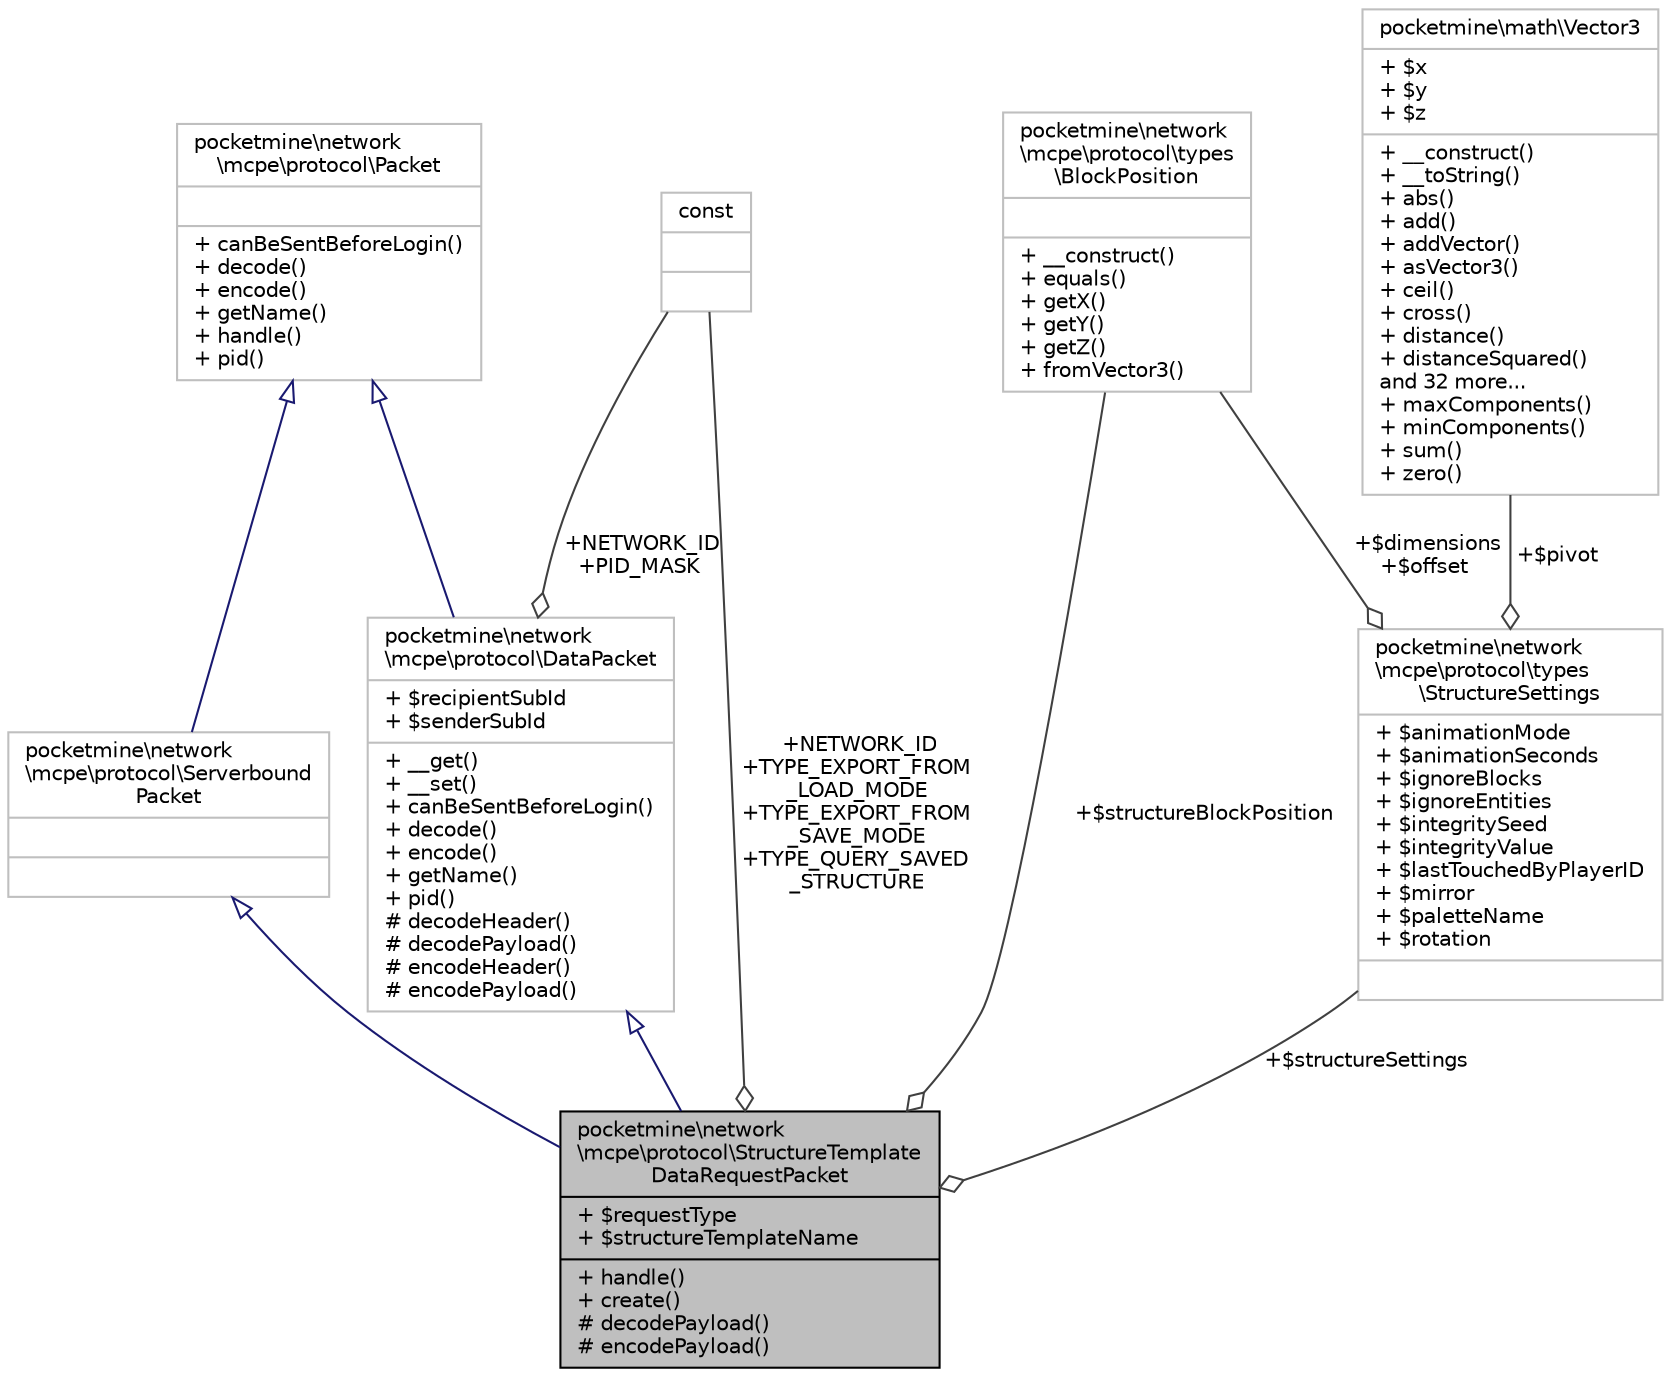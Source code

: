 digraph "pocketmine\network\mcpe\protocol\StructureTemplateDataRequestPacket"
{
 // INTERACTIVE_SVG=YES
 // LATEX_PDF_SIZE
  edge [fontname="Helvetica",fontsize="10",labelfontname="Helvetica",labelfontsize="10"];
  node [fontname="Helvetica",fontsize="10",shape=record];
  Node1 [label="{pocketmine\\network\l\\mcpe\\protocol\\StructureTemplate\lDataRequestPacket\n|+ $requestType\l+ $structureTemplateName\l|+ handle()\l+ create()\l# decodePayload()\l# encodePayload()\l}",height=0.2,width=0.4,color="black", fillcolor="grey75", style="filled", fontcolor="black",tooltip=" "];
  Node2 -> Node1 [dir="back",color="midnightblue",fontsize="10",style="solid",arrowtail="onormal",fontname="Helvetica"];
  Node2 [label="{pocketmine\\network\l\\mcpe\\protocol\\DataPacket\n|+ $recipientSubId\l+ $senderSubId\l|+ __get()\l+ __set()\l+ canBeSentBeforeLogin()\l+ decode()\l+ encode()\l+ getName()\l+ pid()\l# decodeHeader()\l# decodePayload()\l# encodeHeader()\l# encodePayload()\l}",height=0.2,width=0.4,color="grey75", fillcolor="white", style="filled",URL="$d1/ddb/classpocketmine_1_1network_1_1mcpe_1_1protocol_1_1_data_packet.html",tooltip=" "];
  Node3 -> Node2 [dir="back",color="midnightblue",fontsize="10",style="solid",arrowtail="onormal",fontname="Helvetica"];
  Node3 [label="{pocketmine\\network\l\\mcpe\\protocol\\Packet\n||+ canBeSentBeforeLogin()\l+ decode()\l+ encode()\l+ getName()\l+ handle()\l+ pid()\l}",height=0.2,width=0.4,color="grey75", fillcolor="white", style="filled",URL="$d4/d5d/interfacepocketmine_1_1network_1_1mcpe_1_1protocol_1_1_packet.html",tooltip=" "];
  Node4 -> Node2 [color="grey25",fontsize="10",style="solid",label=" +NETWORK_ID\n+PID_MASK" ,arrowhead="odiamond",fontname="Helvetica"];
  Node4 [label="{const\n||}",height=0.2,width=0.4,color="grey75", fillcolor="white", style="filled",tooltip=" "];
  Node5 -> Node1 [dir="back",color="midnightblue",fontsize="10",style="solid",arrowtail="onormal",fontname="Helvetica"];
  Node5 [label="{pocketmine\\network\l\\mcpe\\protocol\\Serverbound\lPacket\n||}",height=0.2,width=0.4,color="grey75", fillcolor="white", style="filled",URL="$dd/de6/interfacepocketmine_1_1network_1_1mcpe_1_1protocol_1_1_serverbound_packet.html",tooltip=" "];
  Node3 -> Node5 [dir="back",color="midnightblue",fontsize="10",style="solid",arrowtail="onormal",fontname="Helvetica"];
  Node4 -> Node1 [color="grey25",fontsize="10",style="solid",label=" +NETWORK_ID\n+TYPE_EXPORT_FROM\l_LOAD_MODE\n+TYPE_EXPORT_FROM\l_SAVE_MODE\n+TYPE_QUERY_SAVED\l_STRUCTURE" ,arrowhead="odiamond",fontname="Helvetica"];
  Node6 -> Node1 [color="grey25",fontsize="10",style="solid",label=" +$structureBlockPosition" ,arrowhead="odiamond",fontname="Helvetica"];
  Node6 [label="{pocketmine\\network\l\\mcpe\\protocol\\types\l\\BlockPosition\n||+ __construct()\l+ equals()\l+ getX()\l+ getY()\l+ getZ()\l+ fromVector3()\l}",height=0.2,width=0.4,color="grey75", fillcolor="white", style="filled",URL="$d1/d5f/classpocketmine_1_1network_1_1mcpe_1_1protocol_1_1types_1_1_block_position.html",tooltip=" "];
  Node7 -> Node1 [color="grey25",fontsize="10",style="solid",label=" +$structureSettings" ,arrowhead="odiamond",fontname="Helvetica"];
  Node7 [label="{pocketmine\\network\l\\mcpe\\protocol\\types\l\\StructureSettings\n|+ $animationMode\l+ $animationSeconds\l+ $ignoreBlocks\l+ $ignoreEntities\l+ $integritySeed\l+ $integrityValue\l+ $lastTouchedByPlayerID\l+ $mirror\l+ $paletteName\l+ $rotation\l|}",height=0.2,width=0.4,color="grey75", fillcolor="white", style="filled",URL="$d0/d65/classpocketmine_1_1network_1_1mcpe_1_1protocol_1_1types_1_1_structure_settings.html",tooltip=" "];
  Node6 -> Node7 [color="grey25",fontsize="10",style="solid",label=" +$dimensions\n+$offset" ,arrowhead="odiamond",fontname="Helvetica"];
  Node8 -> Node7 [color="grey25",fontsize="10",style="solid",label=" +$pivot" ,arrowhead="odiamond",fontname="Helvetica"];
  Node8 [label="{pocketmine\\math\\Vector3\n|+ $x\l+ $y\l+ $z\l|+ __construct()\l+ __toString()\l+ abs()\l+ add()\l+ addVector()\l+ asVector3()\l+ ceil()\l+ cross()\l+ distance()\l+ distanceSquared()\land 32 more...\l+ maxComponents()\l+ minComponents()\l+ sum()\l+ zero()\l}",height=0.2,width=0.4,color="grey75", fillcolor="white", style="filled",URL="$d2/d90/classpocketmine_1_1math_1_1_vector3.html",tooltip=" "];
}
